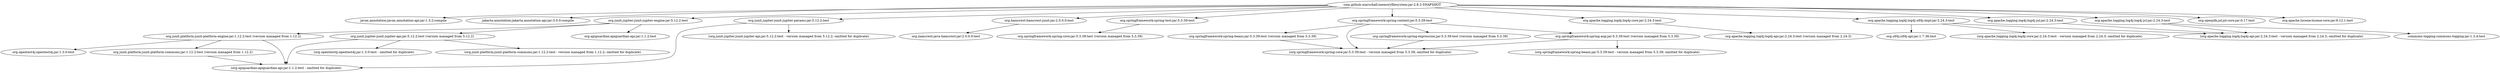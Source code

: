 digraph marschall__memoryfilesystem {
	"com.github.marschall:memoryfilesystem:jar:2.8.2-SNAPSHOT" -> "javax.annotation:javax.annotation-api:jar:1.3.2:compile" ; 
	"com.github.marschall:memoryfilesystem:jar:2.8.2-SNAPSHOT" -> "jakarta.annotation:jakarta.annotation-api:jar:3.0.0:compile" ; 
	"com.github.marschall:memoryfilesystem:jar:2.8.2-SNAPSHOT" -> "org.junit.jupiter:junit-jupiter-engine:jar:5.12.2:test" ; 
	"com.github.marschall:memoryfilesystem:jar:2.8.2-SNAPSHOT" -> "org.junit.jupiter:junit-jupiter-params:jar:5.12.2:test" ; 
	"com.github.marschall:memoryfilesystem:jar:2.8.2-SNAPSHOT" -> "org.hamcrest:hamcrest-junit:jar:2.0.0.0:test" ; 
	"com.github.marschall:memoryfilesystem:jar:2.8.2-SNAPSHOT" -> "org.springframework:spring-test:jar:5.3.39:test" ; 
	"com.github.marschall:memoryfilesystem:jar:2.8.2-SNAPSHOT" -> "org.springframework:spring-context:jar:5.3.39:test" ; 
	"com.github.marschall:memoryfilesystem:jar:2.8.2-SNAPSHOT" -> "org.apache.logging.log4j:log4j-core:jar:2.24.3:test" ; 
	"com.github.marschall:memoryfilesystem:jar:2.8.2-SNAPSHOT" -> "org.apache.logging.log4j:log4j-slf4j-impl:jar:2.24.3:test" ; 
	"com.github.marschall:memoryfilesystem:jar:2.8.2-SNAPSHOT" -> "org.apache.logging.log4j:log4j-jcl:jar:2.24.3:test" ; 
	"com.github.marschall:memoryfilesystem:jar:2.8.2-SNAPSHOT" -> "org.apache.logging.log4j:log4j-jul:jar:2.24.3:test" ; 
	"com.github.marschall:memoryfilesystem:jar:2.8.2-SNAPSHOT" -> "org.openjdk.jol:jol-core:jar:0.17:test" ; 
	"com.github.marschall:memoryfilesystem:jar:2.8.2-SNAPSHOT" -> "org.apache.lucene:lucene-core:jar:9.12.1:test" ; 
	"org.junit.jupiter:junit-jupiter-engine:jar:5.12.2:test" -> "org.junit.platform:junit-platform-engine:jar:1.12.2:test (version managed from 1.12.2)" ; 
	"org.junit.jupiter:junit-jupiter-engine:jar:5.12.2:test" -> "org.junit.jupiter:junit-jupiter-api:jar:5.12.2:test (version managed from 5.12.2)" ; 
	"org.junit.jupiter:junit-jupiter-engine:jar:5.12.2:test" -> "org.apiguardian:apiguardian-api:jar:1.1.2:test" ; 
	"org.junit.platform:junit-platform-engine:jar:1.12.2:test (version managed from 1.12.2)" -> "org.opentest4j:opentest4j:jar:1.3.0:test" ; 
	"org.junit.platform:junit-platform-engine:jar:1.12.2:test (version managed from 1.12.2)" -> "org.junit.platform:junit-platform-commons:jar:1.12.2:test (version managed from 1.12.2)" ; 
	"org.junit.platform:junit-platform-engine:jar:1.12.2:test (version managed from 1.12.2)" -> "(org.apiguardian:apiguardian-api:jar:1.1.2:test - omitted for duplicate)" ; 
	"org.junit.platform:junit-platform-commons:jar:1.12.2:test (version managed from 1.12.2)" -> "(org.apiguardian:apiguardian-api:jar:1.1.2:test - omitted for duplicate)" ; 
	"org.junit.jupiter:junit-jupiter-api:jar:5.12.2:test (version managed from 5.12.2)" -> "(org.opentest4j:opentest4j:jar:1.3.0:test - omitted for duplicate)" ; 
	"org.junit.jupiter:junit-jupiter-api:jar:5.12.2:test (version managed from 5.12.2)" -> "(org.junit.platform:junit-platform-commons:jar:1.12.2:test - version managed from 1.12.2; omitted for duplicate)" ; 
	"org.junit.jupiter:junit-jupiter-api:jar:5.12.2:test (version managed from 5.12.2)" -> "(org.apiguardian:apiguardian-api:jar:1.1.2:test - omitted for duplicate)" ; 
	"org.junit.jupiter:junit-jupiter-params:jar:5.12.2:test" -> "(org.junit.jupiter:junit-jupiter-api:jar:5.12.2:test - version managed from 5.12.2; omitted for duplicate)" ; 
	"org.junit.jupiter:junit-jupiter-params:jar:5.12.2:test" -> "(org.apiguardian:apiguardian-api:jar:1.1.2:test - omitted for duplicate)" ; 
	"org.hamcrest:hamcrest-junit:jar:2.0.0.0:test" -> "org.hamcrest:java-hamcrest:jar:2.0.0.0:test" ; 
	"org.springframework:spring-test:jar:5.3.39:test" -> "org.springframework:spring-core:jar:5.3.39:test (version managed from 5.3.39)" ; 
	"org.springframework:spring-context:jar:5.3.39:test" -> "org.springframework:spring-aop:jar:5.3.39:test (version managed from 5.3.39)" ; 
	"org.springframework:spring-context:jar:5.3.39:test" -> "org.springframework:spring-beans:jar:5.3.39:test (version managed from 5.3.39)" ; 
	"org.springframework:spring-context:jar:5.3.39:test" -> "(org.springframework:spring-core:jar:5.3.39:test - version managed from 5.3.39; omitted for duplicate)" ; 
	"org.springframework:spring-context:jar:5.3.39:test" -> "org.springframework:spring-expression:jar:5.3.39:test (version managed from 5.3.39)" ; 
	"org.springframework:spring-aop:jar:5.3.39:test (version managed from 5.3.39)" -> "(org.springframework:spring-beans:jar:5.3.39:test - version managed from 5.3.39; omitted for duplicate)" ; 
	"org.springframework:spring-aop:jar:5.3.39:test (version managed from 5.3.39)" -> "(org.springframework:spring-core:jar:5.3.39:test - version managed from 5.3.39; omitted for duplicate)" ; 
	"org.springframework:spring-beans:jar:5.3.39:test (version managed from 5.3.39)" -> "(org.springframework:spring-core:jar:5.3.39:test - version managed from 5.3.39; omitted for duplicate)" ; 
	"org.springframework:spring-expression:jar:5.3.39:test (version managed from 5.3.39)" -> "(org.springframework:spring-core:jar:5.3.39:test - version managed from 5.3.39; omitted for duplicate)" ; 
	"org.apache.logging.log4j:log4j-core:jar:2.24.3:test" -> "org.apache.logging.log4j:log4j-api:jar:2.24.3:test (version managed from 2.24.3)" ; 
	"org.apache.logging.log4j:log4j-slf4j-impl:jar:2.24.3:test" -> "(org.apache.logging.log4j:log4j-api:jar:2.24.3:test - version managed from 2.24.3; omitted for duplicate)" ; 
	"org.apache.logging.log4j:log4j-slf4j-impl:jar:2.24.3:test" -> "org.slf4j:slf4j-api:jar:1.7.36:test" ; 
	"org.apache.logging.log4j:log4j-slf4j-impl:jar:2.24.3:test" -> "(org.apache.logging.log4j:log4j-core:jar:2.24.3:test - version managed from 2.24.3; omitted for duplicate)" ; 
	"org.apache.logging.log4j:log4j-jcl:jar:2.24.3:test" -> "(org.apache.logging.log4j:log4j-api:jar:2.24.3:test - version managed from 2.24.3; omitted for duplicate)" ; 
	"org.apache.logging.log4j:log4j-jcl:jar:2.24.3:test" -> "commons-logging:commons-logging:jar:1.3.4:test" ; 
	"org.apache.logging.log4j:log4j-jul:jar:2.24.3:test" -> "(org.apache.logging.log4j:log4j-api:jar:2.24.3:test - version managed from 2.24.3; omitted for duplicate)" ; 
}
